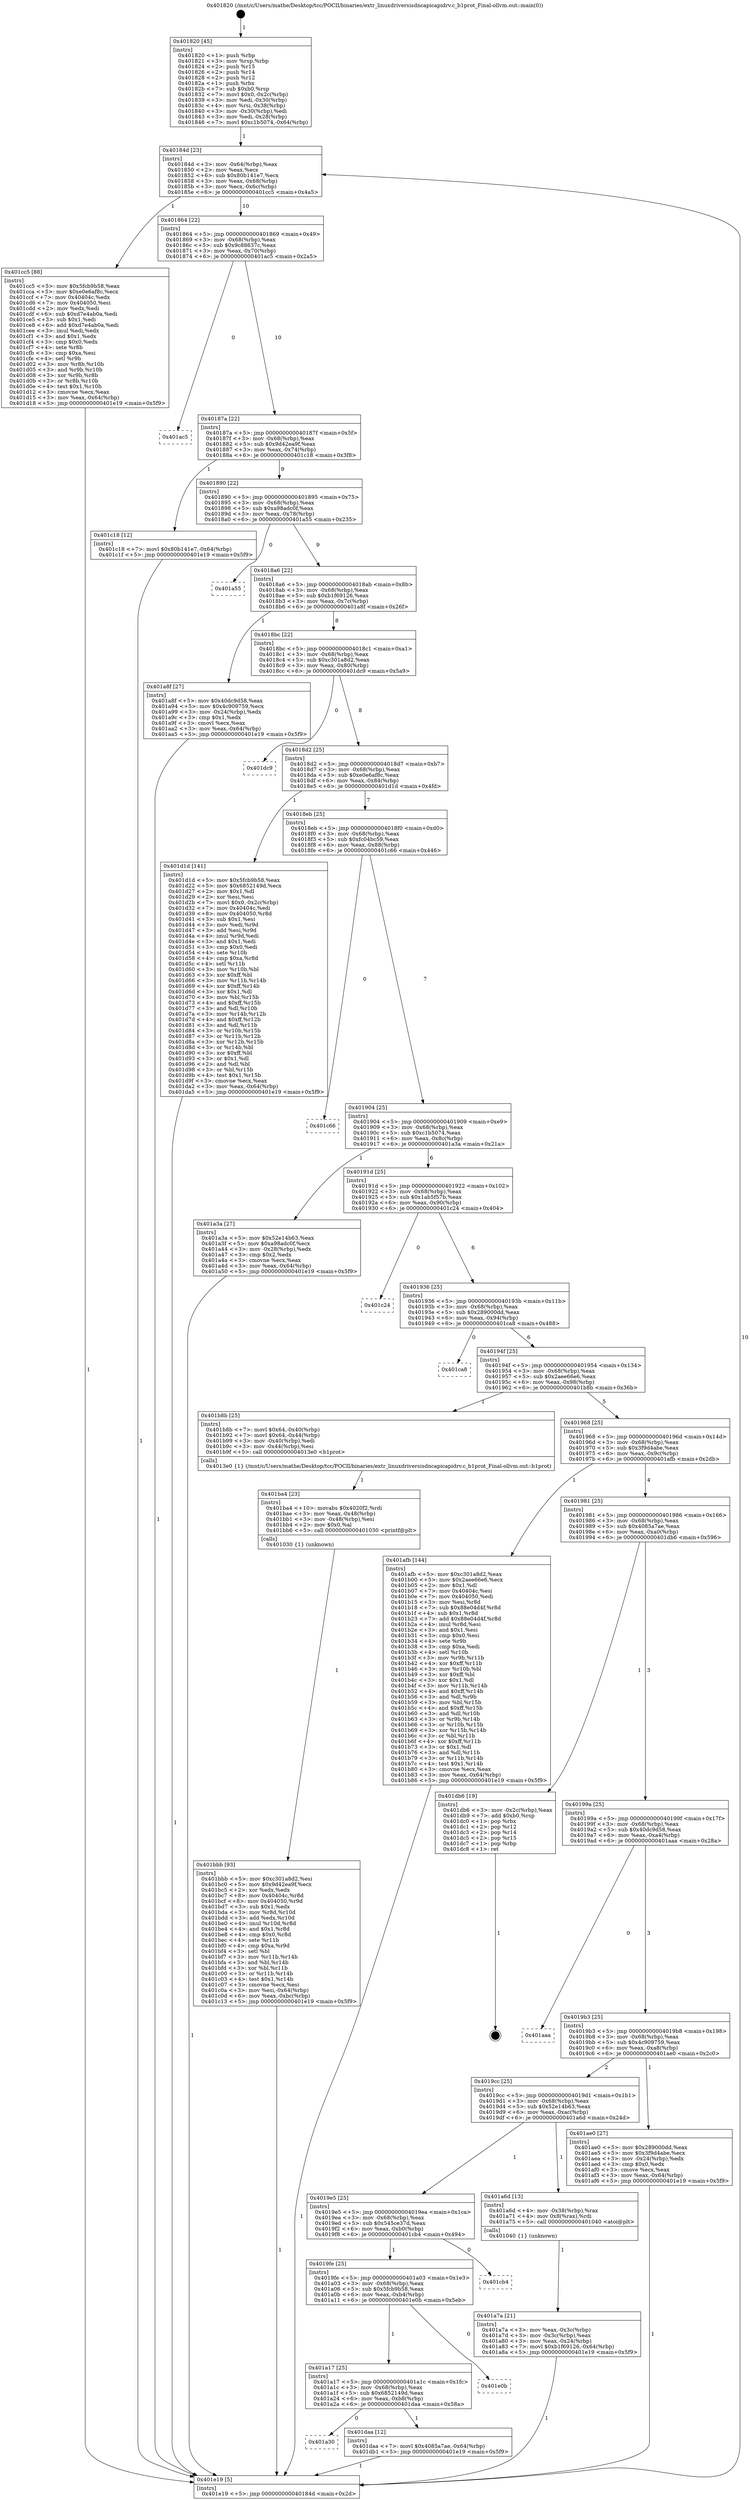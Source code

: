 digraph "0x401820" {
  label = "0x401820 (/mnt/c/Users/mathe/Desktop/tcc/POCII/binaries/extr_linuxdriversisdncapicapidrv.c_b1prot_Final-ollvm.out::main(0))"
  labelloc = "t"
  node[shape=record]

  Entry [label="",width=0.3,height=0.3,shape=circle,fillcolor=black,style=filled]
  "0x40184d" [label="{
     0x40184d [23]\l
     | [instrs]\l
     &nbsp;&nbsp;0x40184d \<+3\>: mov -0x64(%rbp),%eax\l
     &nbsp;&nbsp;0x401850 \<+2\>: mov %eax,%ecx\l
     &nbsp;&nbsp;0x401852 \<+6\>: sub $0x80b141e7,%ecx\l
     &nbsp;&nbsp;0x401858 \<+3\>: mov %eax,-0x68(%rbp)\l
     &nbsp;&nbsp;0x40185b \<+3\>: mov %ecx,-0x6c(%rbp)\l
     &nbsp;&nbsp;0x40185e \<+6\>: je 0000000000401cc5 \<main+0x4a5\>\l
  }"]
  "0x401cc5" [label="{
     0x401cc5 [88]\l
     | [instrs]\l
     &nbsp;&nbsp;0x401cc5 \<+5\>: mov $0x5fcb9b58,%eax\l
     &nbsp;&nbsp;0x401cca \<+5\>: mov $0xe0e6af8c,%ecx\l
     &nbsp;&nbsp;0x401ccf \<+7\>: mov 0x40404c,%edx\l
     &nbsp;&nbsp;0x401cd6 \<+7\>: mov 0x404050,%esi\l
     &nbsp;&nbsp;0x401cdd \<+2\>: mov %edx,%edi\l
     &nbsp;&nbsp;0x401cdf \<+6\>: sub $0xd7e4ab0a,%edi\l
     &nbsp;&nbsp;0x401ce5 \<+3\>: sub $0x1,%edi\l
     &nbsp;&nbsp;0x401ce8 \<+6\>: add $0xd7e4ab0a,%edi\l
     &nbsp;&nbsp;0x401cee \<+3\>: imul %edi,%edx\l
     &nbsp;&nbsp;0x401cf1 \<+3\>: and $0x1,%edx\l
     &nbsp;&nbsp;0x401cf4 \<+3\>: cmp $0x0,%edx\l
     &nbsp;&nbsp;0x401cf7 \<+4\>: sete %r8b\l
     &nbsp;&nbsp;0x401cfb \<+3\>: cmp $0xa,%esi\l
     &nbsp;&nbsp;0x401cfe \<+4\>: setl %r9b\l
     &nbsp;&nbsp;0x401d02 \<+3\>: mov %r8b,%r10b\l
     &nbsp;&nbsp;0x401d05 \<+3\>: and %r9b,%r10b\l
     &nbsp;&nbsp;0x401d08 \<+3\>: xor %r9b,%r8b\l
     &nbsp;&nbsp;0x401d0b \<+3\>: or %r8b,%r10b\l
     &nbsp;&nbsp;0x401d0e \<+4\>: test $0x1,%r10b\l
     &nbsp;&nbsp;0x401d12 \<+3\>: cmovne %ecx,%eax\l
     &nbsp;&nbsp;0x401d15 \<+3\>: mov %eax,-0x64(%rbp)\l
     &nbsp;&nbsp;0x401d18 \<+5\>: jmp 0000000000401e19 \<main+0x5f9\>\l
  }"]
  "0x401864" [label="{
     0x401864 [22]\l
     | [instrs]\l
     &nbsp;&nbsp;0x401864 \<+5\>: jmp 0000000000401869 \<main+0x49\>\l
     &nbsp;&nbsp;0x401869 \<+3\>: mov -0x68(%rbp),%eax\l
     &nbsp;&nbsp;0x40186c \<+5\>: sub $0x9c88637c,%eax\l
     &nbsp;&nbsp;0x401871 \<+3\>: mov %eax,-0x70(%rbp)\l
     &nbsp;&nbsp;0x401874 \<+6\>: je 0000000000401ac5 \<main+0x2a5\>\l
  }"]
  Exit [label="",width=0.3,height=0.3,shape=circle,fillcolor=black,style=filled,peripheries=2]
  "0x401ac5" [label="{
     0x401ac5\l
  }", style=dashed]
  "0x40187a" [label="{
     0x40187a [22]\l
     | [instrs]\l
     &nbsp;&nbsp;0x40187a \<+5\>: jmp 000000000040187f \<main+0x5f\>\l
     &nbsp;&nbsp;0x40187f \<+3\>: mov -0x68(%rbp),%eax\l
     &nbsp;&nbsp;0x401882 \<+5\>: sub $0x9d42ea9f,%eax\l
     &nbsp;&nbsp;0x401887 \<+3\>: mov %eax,-0x74(%rbp)\l
     &nbsp;&nbsp;0x40188a \<+6\>: je 0000000000401c18 \<main+0x3f8\>\l
  }"]
  "0x401a30" [label="{
     0x401a30\l
  }", style=dashed]
  "0x401c18" [label="{
     0x401c18 [12]\l
     | [instrs]\l
     &nbsp;&nbsp;0x401c18 \<+7\>: movl $0x80b141e7,-0x64(%rbp)\l
     &nbsp;&nbsp;0x401c1f \<+5\>: jmp 0000000000401e19 \<main+0x5f9\>\l
  }"]
  "0x401890" [label="{
     0x401890 [22]\l
     | [instrs]\l
     &nbsp;&nbsp;0x401890 \<+5\>: jmp 0000000000401895 \<main+0x75\>\l
     &nbsp;&nbsp;0x401895 \<+3\>: mov -0x68(%rbp),%eax\l
     &nbsp;&nbsp;0x401898 \<+5\>: sub $0xa98adc0f,%eax\l
     &nbsp;&nbsp;0x40189d \<+3\>: mov %eax,-0x78(%rbp)\l
     &nbsp;&nbsp;0x4018a0 \<+6\>: je 0000000000401a55 \<main+0x235\>\l
  }"]
  "0x401daa" [label="{
     0x401daa [12]\l
     | [instrs]\l
     &nbsp;&nbsp;0x401daa \<+7\>: movl $0x4085a7ae,-0x64(%rbp)\l
     &nbsp;&nbsp;0x401db1 \<+5\>: jmp 0000000000401e19 \<main+0x5f9\>\l
  }"]
  "0x401a55" [label="{
     0x401a55\l
  }", style=dashed]
  "0x4018a6" [label="{
     0x4018a6 [22]\l
     | [instrs]\l
     &nbsp;&nbsp;0x4018a6 \<+5\>: jmp 00000000004018ab \<main+0x8b\>\l
     &nbsp;&nbsp;0x4018ab \<+3\>: mov -0x68(%rbp),%eax\l
     &nbsp;&nbsp;0x4018ae \<+5\>: sub $0xb1f69126,%eax\l
     &nbsp;&nbsp;0x4018b3 \<+3\>: mov %eax,-0x7c(%rbp)\l
     &nbsp;&nbsp;0x4018b6 \<+6\>: je 0000000000401a8f \<main+0x26f\>\l
  }"]
  "0x401a17" [label="{
     0x401a17 [25]\l
     | [instrs]\l
     &nbsp;&nbsp;0x401a17 \<+5\>: jmp 0000000000401a1c \<main+0x1fc\>\l
     &nbsp;&nbsp;0x401a1c \<+3\>: mov -0x68(%rbp),%eax\l
     &nbsp;&nbsp;0x401a1f \<+5\>: sub $0x6852149d,%eax\l
     &nbsp;&nbsp;0x401a24 \<+6\>: mov %eax,-0xb8(%rbp)\l
     &nbsp;&nbsp;0x401a2a \<+6\>: je 0000000000401daa \<main+0x58a\>\l
  }"]
  "0x401a8f" [label="{
     0x401a8f [27]\l
     | [instrs]\l
     &nbsp;&nbsp;0x401a8f \<+5\>: mov $0x40dc9d58,%eax\l
     &nbsp;&nbsp;0x401a94 \<+5\>: mov $0x4c909759,%ecx\l
     &nbsp;&nbsp;0x401a99 \<+3\>: mov -0x24(%rbp),%edx\l
     &nbsp;&nbsp;0x401a9c \<+3\>: cmp $0x1,%edx\l
     &nbsp;&nbsp;0x401a9f \<+3\>: cmovl %ecx,%eax\l
     &nbsp;&nbsp;0x401aa2 \<+3\>: mov %eax,-0x64(%rbp)\l
     &nbsp;&nbsp;0x401aa5 \<+5\>: jmp 0000000000401e19 \<main+0x5f9\>\l
  }"]
  "0x4018bc" [label="{
     0x4018bc [22]\l
     | [instrs]\l
     &nbsp;&nbsp;0x4018bc \<+5\>: jmp 00000000004018c1 \<main+0xa1\>\l
     &nbsp;&nbsp;0x4018c1 \<+3\>: mov -0x68(%rbp),%eax\l
     &nbsp;&nbsp;0x4018c4 \<+5\>: sub $0xc301a8d2,%eax\l
     &nbsp;&nbsp;0x4018c9 \<+3\>: mov %eax,-0x80(%rbp)\l
     &nbsp;&nbsp;0x4018cc \<+6\>: je 0000000000401dc9 \<main+0x5a9\>\l
  }"]
  "0x401e0b" [label="{
     0x401e0b\l
  }", style=dashed]
  "0x401dc9" [label="{
     0x401dc9\l
  }", style=dashed]
  "0x4018d2" [label="{
     0x4018d2 [25]\l
     | [instrs]\l
     &nbsp;&nbsp;0x4018d2 \<+5\>: jmp 00000000004018d7 \<main+0xb7\>\l
     &nbsp;&nbsp;0x4018d7 \<+3\>: mov -0x68(%rbp),%eax\l
     &nbsp;&nbsp;0x4018da \<+5\>: sub $0xe0e6af8c,%eax\l
     &nbsp;&nbsp;0x4018df \<+6\>: mov %eax,-0x84(%rbp)\l
     &nbsp;&nbsp;0x4018e5 \<+6\>: je 0000000000401d1d \<main+0x4fd\>\l
  }"]
  "0x4019fe" [label="{
     0x4019fe [25]\l
     | [instrs]\l
     &nbsp;&nbsp;0x4019fe \<+5\>: jmp 0000000000401a03 \<main+0x1e3\>\l
     &nbsp;&nbsp;0x401a03 \<+3\>: mov -0x68(%rbp),%eax\l
     &nbsp;&nbsp;0x401a06 \<+5\>: sub $0x5fcb9b58,%eax\l
     &nbsp;&nbsp;0x401a0b \<+6\>: mov %eax,-0xb4(%rbp)\l
     &nbsp;&nbsp;0x401a11 \<+6\>: je 0000000000401e0b \<main+0x5eb\>\l
  }"]
  "0x401d1d" [label="{
     0x401d1d [141]\l
     | [instrs]\l
     &nbsp;&nbsp;0x401d1d \<+5\>: mov $0x5fcb9b58,%eax\l
     &nbsp;&nbsp;0x401d22 \<+5\>: mov $0x6852149d,%ecx\l
     &nbsp;&nbsp;0x401d27 \<+2\>: mov $0x1,%dl\l
     &nbsp;&nbsp;0x401d29 \<+2\>: xor %esi,%esi\l
     &nbsp;&nbsp;0x401d2b \<+7\>: movl $0x0,-0x2c(%rbp)\l
     &nbsp;&nbsp;0x401d32 \<+7\>: mov 0x40404c,%edi\l
     &nbsp;&nbsp;0x401d39 \<+8\>: mov 0x404050,%r8d\l
     &nbsp;&nbsp;0x401d41 \<+3\>: sub $0x1,%esi\l
     &nbsp;&nbsp;0x401d44 \<+3\>: mov %edi,%r9d\l
     &nbsp;&nbsp;0x401d47 \<+3\>: add %esi,%r9d\l
     &nbsp;&nbsp;0x401d4a \<+4\>: imul %r9d,%edi\l
     &nbsp;&nbsp;0x401d4e \<+3\>: and $0x1,%edi\l
     &nbsp;&nbsp;0x401d51 \<+3\>: cmp $0x0,%edi\l
     &nbsp;&nbsp;0x401d54 \<+4\>: sete %r10b\l
     &nbsp;&nbsp;0x401d58 \<+4\>: cmp $0xa,%r8d\l
     &nbsp;&nbsp;0x401d5c \<+4\>: setl %r11b\l
     &nbsp;&nbsp;0x401d60 \<+3\>: mov %r10b,%bl\l
     &nbsp;&nbsp;0x401d63 \<+3\>: xor $0xff,%bl\l
     &nbsp;&nbsp;0x401d66 \<+3\>: mov %r11b,%r14b\l
     &nbsp;&nbsp;0x401d69 \<+4\>: xor $0xff,%r14b\l
     &nbsp;&nbsp;0x401d6d \<+3\>: xor $0x1,%dl\l
     &nbsp;&nbsp;0x401d70 \<+3\>: mov %bl,%r15b\l
     &nbsp;&nbsp;0x401d73 \<+4\>: and $0xff,%r15b\l
     &nbsp;&nbsp;0x401d77 \<+3\>: and %dl,%r10b\l
     &nbsp;&nbsp;0x401d7a \<+3\>: mov %r14b,%r12b\l
     &nbsp;&nbsp;0x401d7d \<+4\>: and $0xff,%r12b\l
     &nbsp;&nbsp;0x401d81 \<+3\>: and %dl,%r11b\l
     &nbsp;&nbsp;0x401d84 \<+3\>: or %r10b,%r15b\l
     &nbsp;&nbsp;0x401d87 \<+3\>: or %r11b,%r12b\l
     &nbsp;&nbsp;0x401d8a \<+3\>: xor %r12b,%r15b\l
     &nbsp;&nbsp;0x401d8d \<+3\>: or %r14b,%bl\l
     &nbsp;&nbsp;0x401d90 \<+3\>: xor $0xff,%bl\l
     &nbsp;&nbsp;0x401d93 \<+3\>: or $0x1,%dl\l
     &nbsp;&nbsp;0x401d96 \<+2\>: and %dl,%bl\l
     &nbsp;&nbsp;0x401d98 \<+3\>: or %bl,%r15b\l
     &nbsp;&nbsp;0x401d9b \<+4\>: test $0x1,%r15b\l
     &nbsp;&nbsp;0x401d9f \<+3\>: cmovne %ecx,%eax\l
     &nbsp;&nbsp;0x401da2 \<+3\>: mov %eax,-0x64(%rbp)\l
     &nbsp;&nbsp;0x401da5 \<+5\>: jmp 0000000000401e19 \<main+0x5f9\>\l
  }"]
  "0x4018eb" [label="{
     0x4018eb [25]\l
     | [instrs]\l
     &nbsp;&nbsp;0x4018eb \<+5\>: jmp 00000000004018f0 \<main+0xd0\>\l
     &nbsp;&nbsp;0x4018f0 \<+3\>: mov -0x68(%rbp),%eax\l
     &nbsp;&nbsp;0x4018f3 \<+5\>: sub $0xfc04bc59,%eax\l
     &nbsp;&nbsp;0x4018f8 \<+6\>: mov %eax,-0x88(%rbp)\l
     &nbsp;&nbsp;0x4018fe \<+6\>: je 0000000000401c66 \<main+0x446\>\l
  }"]
  "0x401cb4" [label="{
     0x401cb4\l
  }", style=dashed]
  "0x401c66" [label="{
     0x401c66\l
  }", style=dashed]
  "0x401904" [label="{
     0x401904 [25]\l
     | [instrs]\l
     &nbsp;&nbsp;0x401904 \<+5\>: jmp 0000000000401909 \<main+0xe9\>\l
     &nbsp;&nbsp;0x401909 \<+3\>: mov -0x68(%rbp),%eax\l
     &nbsp;&nbsp;0x40190c \<+5\>: sub $0xc1b5074,%eax\l
     &nbsp;&nbsp;0x401911 \<+6\>: mov %eax,-0x8c(%rbp)\l
     &nbsp;&nbsp;0x401917 \<+6\>: je 0000000000401a3a \<main+0x21a\>\l
  }"]
  "0x401bbb" [label="{
     0x401bbb [93]\l
     | [instrs]\l
     &nbsp;&nbsp;0x401bbb \<+5\>: mov $0xc301a8d2,%esi\l
     &nbsp;&nbsp;0x401bc0 \<+5\>: mov $0x9d42ea9f,%ecx\l
     &nbsp;&nbsp;0x401bc5 \<+2\>: xor %edx,%edx\l
     &nbsp;&nbsp;0x401bc7 \<+8\>: mov 0x40404c,%r8d\l
     &nbsp;&nbsp;0x401bcf \<+8\>: mov 0x404050,%r9d\l
     &nbsp;&nbsp;0x401bd7 \<+3\>: sub $0x1,%edx\l
     &nbsp;&nbsp;0x401bda \<+3\>: mov %r8d,%r10d\l
     &nbsp;&nbsp;0x401bdd \<+3\>: add %edx,%r10d\l
     &nbsp;&nbsp;0x401be0 \<+4\>: imul %r10d,%r8d\l
     &nbsp;&nbsp;0x401be4 \<+4\>: and $0x1,%r8d\l
     &nbsp;&nbsp;0x401be8 \<+4\>: cmp $0x0,%r8d\l
     &nbsp;&nbsp;0x401bec \<+4\>: sete %r11b\l
     &nbsp;&nbsp;0x401bf0 \<+4\>: cmp $0xa,%r9d\l
     &nbsp;&nbsp;0x401bf4 \<+3\>: setl %bl\l
     &nbsp;&nbsp;0x401bf7 \<+3\>: mov %r11b,%r14b\l
     &nbsp;&nbsp;0x401bfa \<+3\>: and %bl,%r14b\l
     &nbsp;&nbsp;0x401bfd \<+3\>: xor %bl,%r11b\l
     &nbsp;&nbsp;0x401c00 \<+3\>: or %r11b,%r14b\l
     &nbsp;&nbsp;0x401c03 \<+4\>: test $0x1,%r14b\l
     &nbsp;&nbsp;0x401c07 \<+3\>: cmovne %ecx,%esi\l
     &nbsp;&nbsp;0x401c0a \<+3\>: mov %esi,-0x64(%rbp)\l
     &nbsp;&nbsp;0x401c0d \<+6\>: mov %eax,-0xbc(%rbp)\l
     &nbsp;&nbsp;0x401c13 \<+5\>: jmp 0000000000401e19 \<main+0x5f9\>\l
  }"]
  "0x401a3a" [label="{
     0x401a3a [27]\l
     | [instrs]\l
     &nbsp;&nbsp;0x401a3a \<+5\>: mov $0x52e14b63,%eax\l
     &nbsp;&nbsp;0x401a3f \<+5\>: mov $0xa98adc0f,%ecx\l
     &nbsp;&nbsp;0x401a44 \<+3\>: mov -0x28(%rbp),%edx\l
     &nbsp;&nbsp;0x401a47 \<+3\>: cmp $0x2,%edx\l
     &nbsp;&nbsp;0x401a4a \<+3\>: cmovne %ecx,%eax\l
     &nbsp;&nbsp;0x401a4d \<+3\>: mov %eax,-0x64(%rbp)\l
     &nbsp;&nbsp;0x401a50 \<+5\>: jmp 0000000000401e19 \<main+0x5f9\>\l
  }"]
  "0x40191d" [label="{
     0x40191d [25]\l
     | [instrs]\l
     &nbsp;&nbsp;0x40191d \<+5\>: jmp 0000000000401922 \<main+0x102\>\l
     &nbsp;&nbsp;0x401922 \<+3\>: mov -0x68(%rbp),%eax\l
     &nbsp;&nbsp;0x401925 \<+5\>: sub $0x1ab5f57b,%eax\l
     &nbsp;&nbsp;0x40192a \<+6\>: mov %eax,-0x90(%rbp)\l
     &nbsp;&nbsp;0x401930 \<+6\>: je 0000000000401c24 \<main+0x404\>\l
  }"]
  "0x401e19" [label="{
     0x401e19 [5]\l
     | [instrs]\l
     &nbsp;&nbsp;0x401e19 \<+5\>: jmp 000000000040184d \<main+0x2d\>\l
  }"]
  "0x401820" [label="{
     0x401820 [45]\l
     | [instrs]\l
     &nbsp;&nbsp;0x401820 \<+1\>: push %rbp\l
     &nbsp;&nbsp;0x401821 \<+3\>: mov %rsp,%rbp\l
     &nbsp;&nbsp;0x401824 \<+2\>: push %r15\l
     &nbsp;&nbsp;0x401826 \<+2\>: push %r14\l
     &nbsp;&nbsp;0x401828 \<+2\>: push %r12\l
     &nbsp;&nbsp;0x40182a \<+1\>: push %rbx\l
     &nbsp;&nbsp;0x40182b \<+7\>: sub $0xb0,%rsp\l
     &nbsp;&nbsp;0x401832 \<+7\>: movl $0x0,-0x2c(%rbp)\l
     &nbsp;&nbsp;0x401839 \<+3\>: mov %edi,-0x30(%rbp)\l
     &nbsp;&nbsp;0x40183c \<+4\>: mov %rsi,-0x38(%rbp)\l
     &nbsp;&nbsp;0x401840 \<+3\>: mov -0x30(%rbp),%edi\l
     &nbsp;&nbsp;0x401843 \<+3\>: mov %edi,-0x28(%rbp)\l
     &nbsp;&nbsp;0x401846 \<+7\>: movl $0xc1b5074,-0x64(%rbp)\l
  }"]
  "0x401ba4" [label="{
     0x401ba4 [23]\l
     | [instrs]\l
     &nbsp;&nbsp;0x401ba4 \<+10\>: movabs $0x4020f2,%rdi\l
     &nbsp;&nbsp;0x401bae \<+3\>: mov %eax,-0x48(%rbp)\l
     &nbsp;&nbsp;0x401bb1 \<+3\>: mov -0x48(%rbp),%esi\l
     &nbsp;&nbsp;0x401bb4 \<+2\>: mov $0x0,%al\l
     &nbsp;&nbsp;0x401bb6 \<+5\>: call 0000000000401030 \<printf@plt\>\l
     | [calls]\l
     &nbsp;&nbsp;0x401030 \{1\} (unknown)\l
  }"]
  "0x401c24" [label="{
     0x401c24\l
  }", style=dashed]
  "0x401936" [label="{
     0x401936 [25]\l
     | [instrs]\l
     &nbsp;&nbsp;0x401936 \<+5\>: jmp 000000000040193b \<main+0x11b\>\l
     &nbsp;&nbsp;0x40193b \<+3\>: mov -0x68(%rbp),%eax\l
     &nbsp;&nbsp;0x40193e \<+5\>: sub $0x289000dd,%eax\l
     &nbsp;&nbsp;0x401943 \<+6\>: mov %eax,-0x94(%rbp)\l
     &nbsp;&nbsp;0x401949 \<+6\>: je 0000000000401ca8 \<main+0x488\>\l
  }"]
  "0x401a7a" [label="{
     0x401a7a [21]\l
     | [instrs]\l
     &nbsp;&nbsp;0x401a7a \<+3\>: mov %eax,-0x3c(%rbp)\l
     &nbsp;&nbsp;0x401a7d \<+3\>: mov -0x3c(%rbp),%eax\l
     &nbsp;&nbsp;0x401a80 \<+3\>: mov %eax,-0x24(%rbp)\l
     &nbsp;&nbsp;0x401a83 \<+7\>: movl $0xb1f69126,-0x64(%rbp)\l
     &nbsp;&nbsp;0x401a8a \<+5\>: jmp 0000000000401e19 \<main+0x5f9\>\l
  }"]
  "0x401ca8" [label="{
     0x401ca8\l
  }", style=dashed]
  "0x40194f" [label="{
     0x40194f [25]\l
     | [instrs]\l
     &nbsp;&nbsp;0x40194f \<+5\>: jmp 0000000000401954 \<main+0x134\>\l
     &nbsp;&nbsp;0x401954 \<+3\>: mov -0x68(%rbp),%eax\l
     &nbsp;&nbsp;0x401957 \<+5\>: sub $0x2aee66e6,%eax\l
     &nbsp;&nbsp;0x40195c \<+6\>: mov %eax,-0x98(%rbp)\l
     &nbsp;&nbsp;0x401962 \<+6\>: je 0000000000401b8b \<main+0x36b\>\l
  }"]
  "0x4019e5" [label="{
     0x4019e5 [25]\l
     | [instrs]\l
     &nbsp;&nbsp;0x4019e5 \<+5\>: jmp 00000000004019ea \<main+0x1ca\>\l
     &nbsp;&nbsp;0x4019ea \<+3\>: mov -0x68(%rbp),%eax\l
     &nbsp;&nbsp;0x4019ed \<+5\>: sub $0x545ce37d,%eax\l
     &nbsp;&nbsp;0x4019f2 \<+6\>: mov %eax,-0xb0(%rbp)\l
     &nbsp;&nbsp;0x4019f8 \<+6\>: je 0000000000401cb4 \<main+0x494\>\l
  }"]
  "0x401b8b" [label="{
     0x401b8b [25]\l
     | [instrs]\l
     &nbsp;&nbsp;0x401b8b \<+7\>: movl $0x64,-0x40(%rbp)\l
     &nbsp;&nbsp;0x401b92 \<+7\>: movl $0x64,-0x44(%rbp)\l
     &nbsp;&nbsp;0x401b99 \<+3\>: mov -0x40(%rbp),%edi\l
     &nbsp;&nbsp;0x401b9c \<+3\>: mov -0x44(%rbp),%esi\l
     &nbsp;&nbsp;0x401b9f \<+5\>: call 00000000004013e0 \<b1prot\>\l
     | [calls]\l
     &nbsp;&nbsp;0x4013e0 \{1\} (/mnt/c/Users/mathe/Desktop/tcc/POCII/binaries/extr_linuxdriversisdncapicapidrv.c_b1prot_Final-ollvm.out::b1prot)\l
  }"]
  "0x401968" [label="{
     0x401968 [25]\l
     | [instrs]\l
     &nbsp;&nbsp;0x401968 \<+5\>: jmp 000000000040196d \<main+0x14d\>\l
     &nbsp;&nbsp;0x40196d \<+3\>: mov -0x68(%rbp),%eax\l
     &nbsp;&nbsp;0x401970 \<+5\>: sub $0x3f9d4abe,%eax\l
     &nbsp;&nbsp;0x401975 \<+6\>: mov %eax,-0x9c(%rbp)\l
     &nbsp;&nbsp;0x40197b \<+6\>: je 0000000000401afb \<main+0x2db\>\l
  }"]
  "0x401a6d" [label="{
     0x401a6d [13]\l
     | [instrs]\l
     &nbsp;&nbsp;0x401a6d \<+4\>: mov -0x38(%rbp),%rax\l
     &nbsp;&nbsp;0x401a71 \<+4\>: mov 0x8(%rax),%rdi\l
     &nbsp;&nbsp;0x401a75 \<+5\>: call 0000000000401040 \<atoi@plt\>\l
     | [calls]\l
     &nbsp;&nbsp;0x401040 \{1\} (unknown)\l
  }"]
  "0x401afb" [label="{
     0x401afb [144]\l
     | [instrs]\l
     &nbsp;&nbsp;0x401afb \<+5\>: mov $0xc301a8d2,%eax\l
     &nbsp;&nbsp;0x401b00 \<+5\>: mov $0x2aee66e6,%ecx\l
     &nbsp;&nbsp;0x401b05 \<+2\>: mov $0x1,%dl\l
     &nbsp;&nbsp;0x401b07 \<+7\>: mov 0x40404c,%esi\l
     &nbsp;&nbsp;0x401b0e \<+7\>: mov 0x404050,%edi\l
     &nbsp;&nbsp;0x401b15 \<+3\>: mov %esi,%r8d\l
     &nbsp;&nbsp;0x401b18 \<+7\>: sub $0x88e04d4f,%r8d\l
     &nbsp;&nbsp;0x401b1f \<+4\>: sub $0x1,%r8d\l
     &nbsp;&nbsp;0x401b23 \<+7\>: add $0x88e04d4f,%r8d\l
     &nbsp;&nbsp;0x401b2a \<+4\>: imul %r8d,%esi\l
     &nbsp;&nbsp;0x401b2e \<+3\>: and $0x1,%esi\l
     &nbsp;&nbsp;0x401b31 \<+3\>: cmp $0x0,%esi\l
     &nbsp;&nbsp;0x401b34 \<+4\>: sete %r9b\l
     &nbsp;&nbsp;0x401b38 \<+3\>: cmp $0xa,%edi\l
     &nbsp;&nbsp;0x401b3b \<+4\>: setl %r10b\l
     &nbsp;&nbsp;0x401b3f \<+3\>: mov %r9b,%r11b\l
     &nbsp;&nbsp;0x401b42 \<+4\>: xor $0xff,%r11b\l
     &nbsp;&nbsp;0x401b46 \<+3\>: mov %r10b,%bl\l
     &nbsp;&nbsp;0x401b49 \<+3\>: xor $0xff,%bl\l
     &nbsp;&nbsp;0x401b4c \<+3\>: xor $0x1,%dl\l
     &nbsp;&nbsp;0x401b4f \<+3\>: mov %r11b,%r14b\l
     &nbsp;&nbsp;0x401b52 \<+4\>: and $0xff,%r14b\l
     &nbsp;&nbsp;0x401b56 \<+3\>: and %dl,%r9b\l
     &nbsp;&nbsp;0x401b59 \<+3\>: mov %bl,%r15b\l
     &nbsp;&nbsp;0x401b5c \<+4\>: and $0xff,%r15b\l
     &nbsp;&nbsp;0x401b60 \<+3\>: and %dl,%r10b\l
     &nbsp;&nbsp;0x401b63 \<+3\>: or %r9b,%r14b\l
     &nbsp;&nbsp;0x401b66 \<+3\>: or %r10b,%r15b\l
     &nbsp;&nbsp;0x401b69 \<+3\>: xor %r15b,%r14b\l
     &nbsp;&nbsp;0x401b6c \<+3\>: or %bl,%r11b\l
     &nbsp;&nbsp;0x401b6f \<+4\>: xor $0xff,%r11b\l
     &nbsp;&nbsp;0x401b73 \<+3\>: or $0x1,%dl\l
     &nbsp;&nbsp;0x401b76 \<+3\>: and %dl,%r11b\l
     &nbsp;&nbsp;0x401b79 \<+3\>: or %r11b,%r14b\l
     &nbsp;&nbsp;0x401b7c \<+4\>: test $0x1,%r14b\l
     &nbsp;&nbsp;0x401b80 \<+3\>: cmovne %ecx,%eax\l
     &nbsp;&nbsp;0x401b83 \<+3\>: mov %eax,-0x64(%rbp)\l
     &nbsp;&nbsp;0x401b86 \<+5\>: jmp 0000000000401e19 \<main+0x5f9\>\l
  }"]
  "0x401981" [label="{
     0x401981 [25]\l
     | [instrs]\l
     &nbsp;&nbsp;0x401981 \<+5\>: jmp 0000000000401986 \<main+0x166\>\l
     &nbsp;&nbsp;0x401986 \<+3\>: mov -0x68(%rbp),%eax\l
     &nbsp;&nbsp;0x401989 \<+5\>: sub $0x4085a7ae,%eax\l
     &nbsp;&nbsp;0x40198e \<+6\>: mov %eax,-0xa0(%rbp)\l
     &nbsp;&nbsp;0x401994 \<+6\>: je 0000000000401db6 \<main+0x596\>\l
  }"]
  "0x4019cc" [label="{
     0x4019cc [25]\l
     | [instrs]\l
     &nbsp;&nbsp;0x4019cc \<+5\>: jmp 00000000004019d1 \<main+0x1b1\>\l
     &nbsp;&nbsp;0x4019d1 \<+3\>: mov -0x68(%rbp),%eax\l
     &nbsp;&nbsp;0x4019d4 \<+5\>: sub $0x52e14b63,%eax\l
     &nbsp;&nbsp;0x4019d9 \<+6\>: mov %eax,-0xac(%rbp)\l
     &nbsp;&nbsp;0x4019df \<+6\>: je 0000000000401a6d \<main+0x24d\>\l
  }"]
  "0x401db6" [label="{
     0x401db6 [19]\l
     | [instrs]\l
     &nbsp;&nbsp;0x401db6 \<+3\>: mov -0x2c(%rbp),%eax\l
     &nbsp;&nbsp;0x401db9 \<+7\>: add $0xb0,%rsp\l
     &nbsp;&nbsp;0x401dc0 \<+1\>: pop %rbx\l
     &nbsp;&nbsp;0x401dc1 \<+2\>: pop %r12\l
     &nbsp;&nbsp;0x401dc3 \<+2\>: pop %r14\l
     &nbsp;&nbsp;0x401dc5 \<+2\>: pop %r15\l
     &nbsp;&nbsp;0x401dc7 \<+1\>: pop %rbp\l
     &nbsp;&nbsp;0x401dc8 \<+1\>: ret\l
  }"]
  "0x40199a" [label="{
     0x40199a [25]\l
     | [instrs]\l
     &nbsp;&nbsp;0x40199a \<+5\>: jmp 000000000040199f \<main+0x17f\>\l
     &nbsp;&nbsp;0x40199f \<+3\>: mov -0x68(%rbp),%eax\l
     &nbsp;&nbsp;0x4019a2 \<+5\>: sub $0x40dc9d58,%eax\l
     &nbsp;&nbsp;0x4019a7 \<+6\>: mov %eax,-0xa4(%rbp)\l
     &nbsp;&nbsp;0x4019ad \<+6\>: je 0000000000401aaa \<main+0x28a\>\l
  }"]
  "0x401ae0" [label="{
     0x401ae0 [27]\l
     | [instrs]\l
     &nbsp;&nbsp;0x401ae0 \<+5\>: mov $0x289000dd,%eax\l
     &nbsp;&nbsp;0x401ae5 \<+5\>: mov $0x3f9d4abe,%ecx\l
     &nbsp;&nbsp;0x401aea \<+3\>: mov -0x24(%rbp),%edx\l
     &nbsp;&nbsp;0x401aed \<+3\>: cmp $0x0,%edx\l
     &nbsp;&nbsp;0x401af0 \<+3\>: cmove %ecx,%eax\l
     &nbsp;&nbsp;0x401af3 \<+3\>: mov %eax,-0x64(%rbp)\l
     &nbsp;&nbsp;0x401af6 \<+5\>: jmp 0000000000401e19 \<main+0x5f9\>\l
  }"]
  "0x401aaa" [label="{
     0x401aaa\l
  }", style=dashed]
  "0x4019b3" [label="{
     0x4019b3 [25]\l
     | [instrs]\l
     &nbsp;&nbsp;0x4019b3 \<+5\>: jmp 00000000004019b8 \<main+0x198\>\l
     &nbsp;&nbsp;0x4019b8 \<+3\>: mov -0x68(%rbp),%eax\l
     &nbsp;&nbsp;0x4019bb \<+5\>: sub $0x4c909759,%eax\l
     &nbsp;&nbsp;0x4019c0 \<+6\>: mov %eax,-0xa8(%rbp)\l
     &nbsp;&nbsp;0x4019c6 \<+6\>: je 0000000000401ae0 \<main+0x2c0\>\l
  }"]
  Entry -> "0x401820" [label=" 1"]
  "0x40184d" -> "0x401cc5" [label=" 1"]
  "0x40184d" -> "0x401864" [label=" 10"]
  "0x401db6" -> Exit [label=" 1"]
  "0x401864" -> "0x401ac5" [label=" 0"]
  "0x401864" -> "0x40187a" [label=" 10"]
  "0x401daa" -> "0x401e19" [label=" 1"]
  "0x40187a" -> "0x401c18" [label=" 1"]
  "0x40187a" -> "0x401890" [label=" 9"]
  "0x401a17" -> "0x401a30" [label=" 0"]
  "0x401890" -> "0x401a55" [label=" 0"]
  "0x401890" -> "0x4018a6" [label=" 9"]
  "0x401a17" -> "0x401daa" [label=" 1"]
  "0x4018a6" -> "0x401a8f" [label=" 1"]
  "0x4018a6" -> "0x4018bc" [label=" 8"]
  "0x4019fe" -> "0x401a17" [label=" 1"]
  "0x4018bc" -> "0x401dc9" [label=" 0"]
  "0x4018bc" -> "0x4018d2" [label=" 8"]
  "0x4019fe" -> "0x401e0b" [label=" 0"]
  "0x4018d2" -> "0x401d1d" [label=" 1"]
  "0x4018d2" -> "0x4018eb" [label=" 7"]
  "0x4019e5" -> "0x4019fe" [label=" 1"]
  "0x4018eb" -> "0x401c66" [label=" 0"]
  "0x4018eb" -> "0x401904" [label=" 7"]
  "0x4019e5" -> "0x401cb4" [label=" 0"]
  "0x401904" -> "0x401a3a" [label=" 1"]
  "0x401904" -> "0x40191d" [label=" 6"]
  "0x401a3a" -> "0x401e19" [label=" 1"]
  "0x401820" -> "0x40184d" [label=" 1"]
  "0x401e19" -> "0x40184d" [label=" 10"]
  "0x401d1d" -> "0x401e19" [label=" 1"]
  "0x40191d" -> "0x401c24" [label=" 0"]
  "0x40191d" -> "0x401936" [label=" 6"]
  "0x401cc5" -> "0x401e19" [label=" 1"]
  "0x401936" -> "0x401ca8" [label=" 0"]
  "0x401936" -> "0x40194f" [label=" 6"]
  "0x401c18" -> "0x401e19" [label=" 1"]
  "0x40194f" -> "0x401b8b" [label=" 1"]
  "0x40194f" -> "0x401968" [label=" 5"]
  "0x401bbb" -> "0x401e19" [label=" 1"]
  "0x401968" -> "0x401afb" [label=" 1"]
  "0x401968" -> "0x401981" [label=" 4"]
  "0x401ba4" -> "0x401bbb" [label=" 1"]
  "0x401981" -> "0x401db6" [label=" 1"]
  "0x401981" -> "0x40199a" [label=" 3"]
  "0x401afb" -> "0x401e19" [label=" 1"]
  "0x40199a" -> "0x401aaa" [label=" 0"]
  "0x40199a" -> "0x4019b3" [label=" 3"]
  "0x401ae0" -> "0x401e19" [label=" 1"]
  "0x4019b3" -> "0x401ae0" [label=" 1"]
  "0x4019b3" -> "0x4019cc" [label=" 2"]
  "0x401b8b" -> "0x401ba4" [label=" 1"]
  "0x4019cc" -> "0x401a6d" [label=" 1"]
  "0x4019cc" -> "0x4019e5" [label=" 1"]
  "0x401a6d" -> "0x401a7a" [label=" 1"]
  "0x401a7a" -> "0x401e19" [label=" 1"]
  "0x401a8f" -> "0x401e19" [label=" 1"]
}
